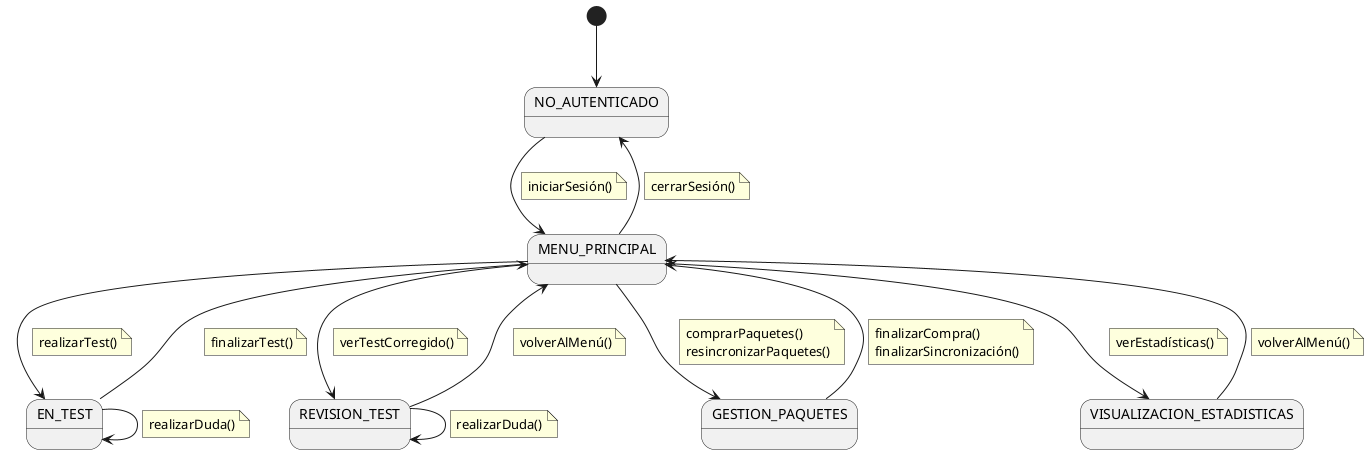 @startuml

state "NO_AUTENTICADO" as NoAuth
state "MENU_PRINCIPAL" as Menu
state "EN_TEST" as Test
state "REVISION_TEST" as Revision
state "GESTION_PAQUETES" as Paquetes
state "VISUALIZACION_ESTADISTICAS" as Stats

[*] --> NoAuth

NoAuth --> Menu
    note on link
        iniciarSesión()
    end note

Menu --> NoAuth
    note on link
        cerrarSesión()
    end note

Menu --> Test
    note on link
        realizarTest()
    end note

Menu --> Revision
    note on link
        verTestCorregido()
    end note

Menu --> Stats
    note on link
        verEstadísticas()
    end note

Menu --> Paquetes
    note on link
        comprarPaquetes()
        resincronizarPaquetes()
    end note

Test --> Test
    note on link
        realizarDuda()
    end note

Revision --> Revision
    note on link
        realizarDuda()
    end note

Test --> Menu
    note on link
        finalizarTest()
    end note

Revision --> Menu
    note on link
        volverAlMenú()
    end note

Stats --> Menu
    note on link
        volverAlMenú()
    end note

Paquetes --> Menu
    note on link
        finalizarCompra()
        finalizarSincronización()
    end note

@enduml
